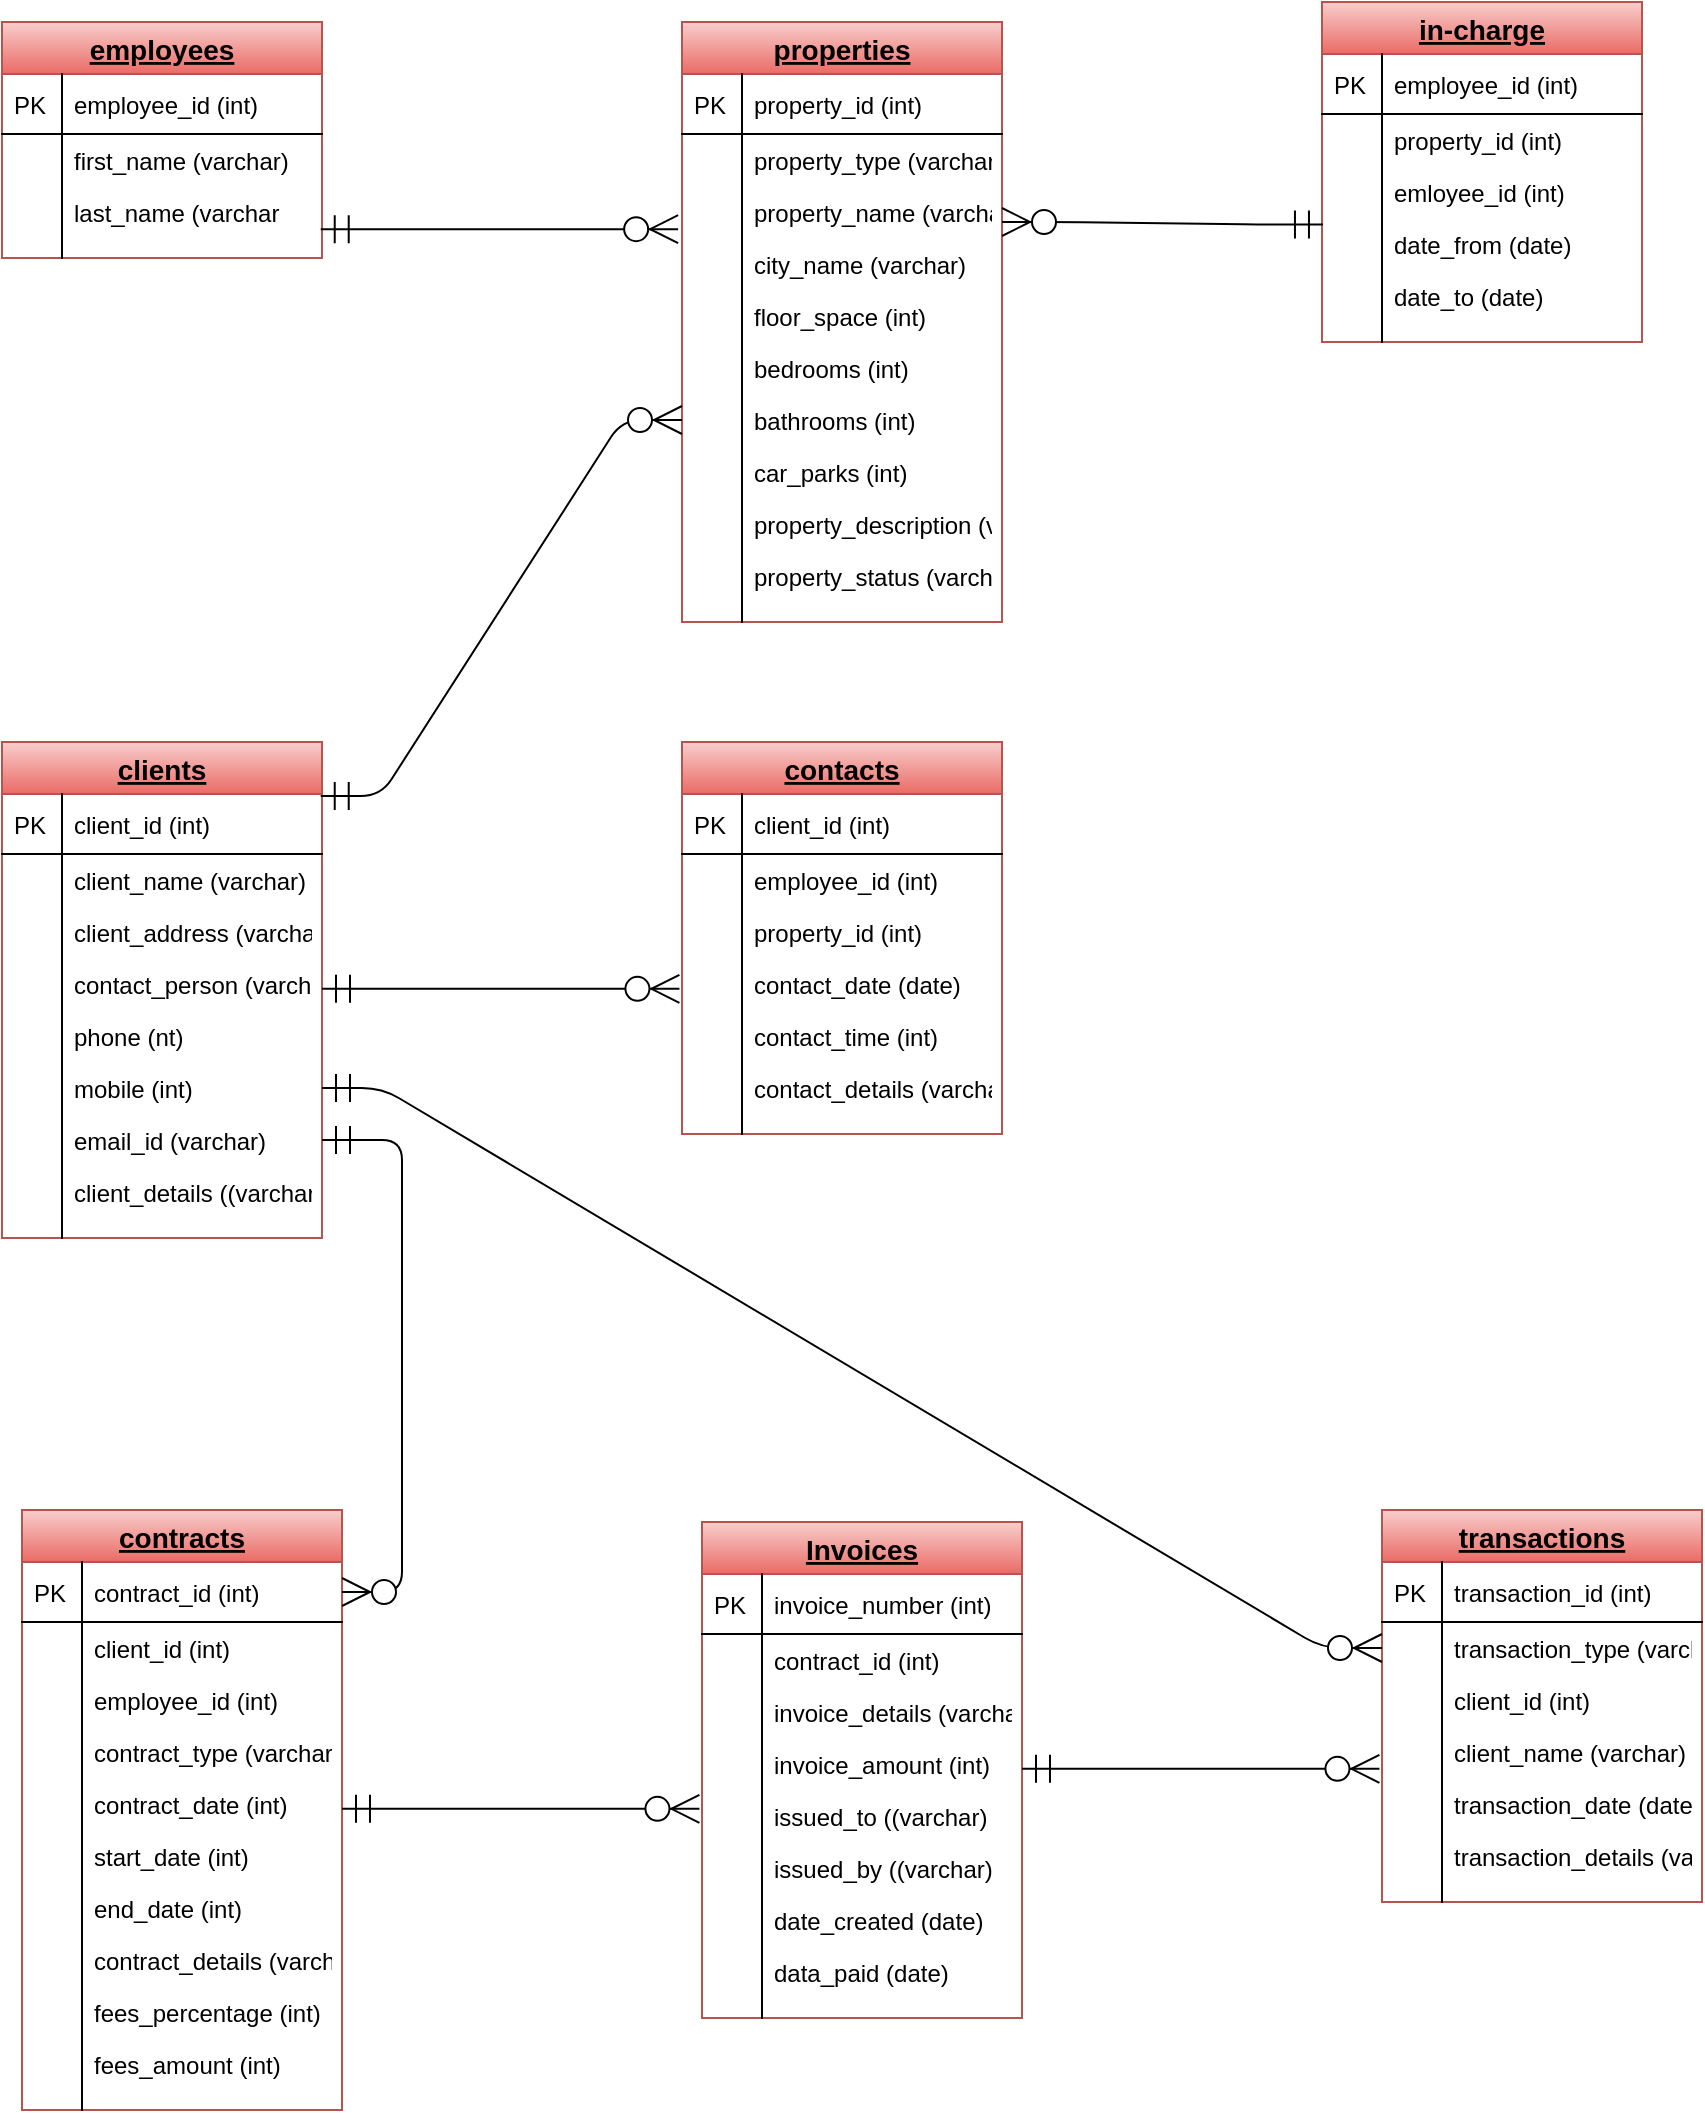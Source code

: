 <mxfile version="13.1.14" type="github"><diagram id="C5RBs43oDa-KdzZeNtuy" name="Page-1"><mxGraphModel dx="1232" dy="833" grid="1" gridSize="10" guides="1" tooltips="1" connect="1" arrows="1" fold="1" page="1" pageScale="1" pageWidth="827" pageHeight="1169" background="#FFFFFF" math="0" shadow="0"><root><mxCell id="WIyWlLk6GJQsqaUBKTNV-0"/><mxCell id="WIyWlLk6GJQsqaUBKTNV-1" parent="WIyWlLk6GJQsqaUBKTNV-0"/><mxCell id="I3xx3at6KxygViZvt0We-20" value="employees" style="swimlane;fontStyle=5;childLayout=stackLayout;horizontal=1;startSize=26;horizontalStack=0;resizeParent=1;resizeParentMax=0;resizeLast=0;collapsible=1;marginBottom=0;align=center;fontSize=14;gradientColor=#ea6b66;fillColor=#f8cecc;strokeColor=#b85450;" vertex="1" parent="WIyWlLk6GJQsqaUBKTNV-1"><mxGeometry x="40" y="40" width="160" height="118" as="geometry"><mxRectangle x="40" y="40" width="100" height="26" as="alternateBounds"/></mxGeometry></mxCell><mxCell id="I3xx3at6KxygViZvt0We-21" value="employee_id (int)" style="shape=partialRectangle;top=0;left=0;right=0;bottom=1;align=left;verticalAlign=middle;fillColor=none;spacingLeft=34;spacingRight=4;overflow=hidden;rotatable=0;points=[[0,0.5],[1,0.5]];portConstraint=eastwest;dropTarget=0;fontStyle=0;fontSize=12;" vertex="1" parent="I3xx3at6KxygViZvt0We-20"><mxGeometry y="26" width="160" height="30" as="geometry"/></mxCell><mxCell id="I3xx3at6KxygViZvt0We-22" value="PK" style="shape=partialRectangle;top=0;left=0;bottom=0;fillColor=none;align=left;verticalAlign=middle;spacingLeft=4;spacingRight=4;overflow=hidden;rotatable=0;points=[];portConstraint=eastwest;part=1;fontSize=12;" vertex="1" connectable="0" parent="I3xx3at6KxygViZvt0We-21"><mxGeometry width="30" height="30" as="geometry"/></mxCell><mxCell id="I3xx3at6KxygViZvt0We-23" value="first_name (varchar)" style="shape=partialRectangle;top=0;left=0;right=0;bottom=0;align=left;verticalAlign=top;fillColor=none;spacingLeft=34;spacingRight=4;overflow=hidden;rotatable=0;points=[[0,0.5],[1,0.5]];portConstraint=eastwest;dropTarget=0;fontSize=12;" vertex="1" parent="I3xx3at6KxygViZvt0We-20"><mxGeometry y="56" width="160" height="26" as="geometry"/></mxCell><mxCell id="I3xx3at6KxygViZvt0We-24" value="" style="shape=partialRectangle;top=0;left=0;bottom=0;fillColor=none;align=left;verticalAlign=top;spacingLeft=4;spacingRight=4;overflow=hidden;rotatable=0;points=[];portConstraint=eastwest;part=1;fontSize=12;" vertex="1" connectable="0" parent="I3xx3at6KxygViZvt0We-23"><mxGeometry width="30" height="26" as="geometry"/></mxCell><mxCell id="I3xx3at6KxygViZvt0We-25" value="last_name (varchar" style="shape=partialRectangle;top=0;left=0;right=0;bottom=0;align=left;verticalAlign=top;fillColor=none;spacingLeft=34;spacingRight=4;overflow=hidden;rotatable=0;points=[[0,0.5],[1,0.5]];portConstraint=eastwest;dropTarget=0;fontSize=12;" vertex="1" parent="I3xx3at6KxygViZvt0We-20"><mxGeometry y="82" width="160" height="26" as="geometry"/></mxCell><mxCell id="I3xx3at6KxygViZvt0We-26" value="" style="shape=partialRectangle;top=0;left=0;bottom=0;fillColor=none;align=left;verticalAlign=top;spacingLeft=4;spacingRight=4;overflow=hidden;rotatable=0;points=[];portConstraint=eastwest;part=1;fontSize=12;" vertex="1" connectable="0" parent="I3xx3at6KxygViZvt0We-25"><mxGeometry width="30" height="26" as="geometry"/></mxCell><mxCell id="I3xx3at6KxygViZvt0We-29" value="" style="shape=partialRectangle;top=0;left=0;right=0;bottom=0;align=left;verticalAlign=top;fillColor=none;spacingLeft=34;spacingRight=4;overflow=hidden;rotatable=0;points=[[0,0.5],[1,0.5]];portConstraint=eastwest;dropTarget=0;fontSize=12;" vertex="1" parent="I3xx3at6KxygViZvt0We-20"><mxGeometry y="108" width="160" height="10" as="geometry"/></mxCell><mxCell id="I3xx3at6KxygViZvt0We-30" value="" style="shape=partialRectangle;top=0;left=0;bottom=0;fillColor=none;align=left;verticalAlign=top;spacingLeft=4;spacingRight=4;overflow=hidden;rotatable=0;points=[];portConstraint=eastwest;part=1;fontSize=12;" vertex="1" connectable="0" parent="I3xx3at6KxygViZvt0We-29"><mxGeometry width="30" height="10" as="geometry"/></mxCell><mxCell id="I3xx3at6KxygViZvt0We-74" value="in-charge" style="swimlane;fontStyle=5;childLayout=stackLayout;horizontal=1;startSize=26;horizontalStack=0;resizeParent=1;resizeParentMax=0;resizeLast=0;collapsible=1;marginBottom=0;align=center;fontSize=14;gradientColor=#ea6b66;fillColor=#f8cecc;strokeColor=#b85450;" vertex="1" parent="WIyWlLk6GJQsqaUBKTNV-1"><mxGeometry x="700" y="30" width="160" height="170" as="geometry"/></mxCell><mxCell id="I3xx3at6KxygViZvt0We-75" value="employee_id (int)" style="shape=partialRectangle;top=0;left=0;right=0;bottom=1;align=left;verticalAlign=middle;fillColor=none;spacingLeft=34;spacingRight=4;overflow=hidden;rotatable=0;points=[[0,0.5],[1,0.5]];portConstraint=eastwest;dropTarget=0;fontStyle=0;fontSize=12;" vertex="1" parent="I3xx3at6KxygViZvt0We-74"><mxGeometry y="26" width="160" height="30" as="geometry"/></mxCell><mxCell id="I3xx3at6KxygViZvt0We-76" value="PK" style="shape=partialRectangle;top=0;left=0;bottom=0;fillColor=none;align=left;verticalAlign=middle;spacingLeft=4;spacingRight=4;overflow=hidden;rotatable=0;points=[];portConstraint=eastwest;part=1;fontSize=12;" vertex="1" connectable="0" parent="I3xx3at6KxygViZvt0We-75"><mxGeometry width="30" height="30" as="geometry"/></mxCell><mxCell id="I3xx3at6KxygViZvt0We-77" value="property_id (int)" style="shape=partialRectangle;top=0;left=0;right=0;bottom=0;align=left;verticalAlign=top;fillColor=none;spacingLeft=34;spacingRight=4;overflow=hidden;rotatable=0;points=[[0,0.5],[1,0.5]];portConstraint=eastwest;dropTarget=0;fontSize=12;" vertex="1" parent="I3xx3at6KxygViZvt0We-74"><mxGeometry y="56" width="160" height="26" as="geometry"/></mxCell><mxCell id="I3xx3at6KxygViZvt0We-78" value="" style="shape=partialRectangle;top=0;left=0;bottom=0;fillColor=none;align=left;verticalAlign=top;spacingLeft=4;spacingRight=4;overflow=hidden;rotatable=0;points=[];portConstraint=eastwest;part=1;fontSize=12;" vertex="1" connectable="0" parent="I3xx3at6KxygViZvt0We-77"><mxGeometry width="30" height="26" as="geometry"/></mxCell><mxCell id="I3xx3at6KxygViZvt0We-79" value="emloyee_id (int)" style="shape=partialRectangle;top=0;left=0;right=0;bottom=0;align=left;verticalAlign=top;fillColor=none;spacingLeft=34;spacingRight=4;overflow=hidden;rotatable=0;points=[[0,0.5],[1,0.5]];portConstraint=eastwest;dropTarget=0;fontSize=12;" vertex="1" parent="I3xx3at6KxygViZvt0We-74"><mxGeometry y="82" width="160" height="26" as="geometry"/></mxCell><mxCell id="I3xx3at6KxygViZvt0We-80" value="" style="shape=partialRectangle;top=0;left=0;bottom=0;fillColor=none;align=left;verticalAlign=top;spacingLeft=4;spacingRight=4;overflow=hidden;rotatable=0;points=[];portConstraint=eastwest;part=1;fontSize=12;" vertex="1" connectable="0" parent="I3xx3at6KxygViZvt0We-79"><mxGeometry width="30" height="26" as="geometry"/></mxCell><mxCell id="I3xx3at6KxygViZvt0We-81" value="date_from (date)" style="shape=partialRectangle;top=0;left=0;right=0;bottom=0;align=left;verticalAlign=top;fillColor=none;spacingLeft=34;spacingRight=4;overflow=hidden;rotatable=0;points=[[0,0.5],[1,0.5]];portConstraint=eastwest;dropTarget=0;fontSize=12;" vertex="1" parent="I3xx3at6KxygViZvt0We-74"><mxGeometry y="108" width="160" height="26" as="geometry"/></mxCell><mxCell id="I3xx3at6KxygViZvt0We-82" value="" style="shape=partialRectangle;top=0;left=0;bottom=0;fillColor=none;align=left;verticalAlign=top;spacingLeft=4;spacingRight=4;overflow=hidden;rotatable=0;points=[];portConstraint=eastwest;part=1;fontSize=12;" vertex="1" connectable="0" parent="I3xx3at6KxygViZvt0We-81"><mxGeometry width="30" height="26" as="geometry"/></mxCell><mxCell id="I3xx3at6KxygViZvt0We-85" value="date_to (date)" style="shape=partialRectangle;top=0;left=0;right=0;bottom=0;align=left;verticalAlign=top;fillColor=none;spacingLeft=34;spacingRight=4;overflow=hidden;rotatable=0;points=[[0,0.5],[1,0.5]];portConstraint=eastwest;dropTarget=0;fontSize=12;" vertex="1" parent="I3xx3at6KxygViZvt0We-74"><mxGeometry y="134" width="160" height="26" as="geometry"/></mxCell><mxCell id="I3xx3at6KxygViZvt0We-86" value="" style="shape=partialRectangle;top=0;left=0;bottom=0;fillColor=none;align=left;verticalAlign=top;spacingLeft=4;spacingRight=4;overflow=hidden;rotatable=0;points=[];portConstraint=eastwest;part=1;fontSize=12;" vertex="1" connectable="0" parent="I3xx3at6KxygViZvt0We-85"><mxGeometry width="30" height="26" as="geometry"/></mxCell><mxCell id="I3xx3at6KxygViZvt0We-83" value="" style="shape=partialRectangle;top=0;left=0;right=0;bottom=0;align=left;verticalAlign=top;fillColor=none;spacingLeft=34;spacingRight=4;overflow=hidden;rotatable=0;points=[[0,0.5],[1,0.5]];portConstraint=eastwest;dropTarget=0;fontSize=12;" vertex="1" parent="I3xx3at6KxygViZvt0We-74"><mxGeometry y="160" width="160" height="10" as="geometry"/></mxCell><mxCell id="I3xx3at6KxygViZvt0We-84" value="" style="shape=partialRectangle;top=0;left=0;bottom=0;fillColor=none;align=left;verticalAlign=top;spacingLeft=4;spacingRight=4;overflow=hidden;rotatable=0;points=[];portConstraint=eastwest;part=1;fontSize=12;" vertex="1" connectable="0" parent="I3xx3at6KxygViZvt0We-83"><mxGeometry width="30" height="10" as="geometry"/></mxCell><mxCell id="I3xx3at6KxygViZvt0We-36" value="properties" style="swimlane;fontStyle=5;childLayout=stackLayout;horizontal=1;startSize=26;horizontalStack=0;resizeParent=1;resizeParentMax=0;resizeLast=0;collapsible=1;marginBottom=0;align=center;fontSize=14;gradientColor=#ea6b66;fillColor=#f8cecc;strokeColor=#b85450;" vertex="1" parent="WIyWlLk6GJQsqaUBKTNV-1"><mxGeometry x="380" y="40" width="160" height="300" as="geometry"><mxRectangle x="240" y="40" width="100" height="26" as="alternateBounds"/></mxGeometry></mxCell><mxCell id="I3xx3at6KxygViZvt0We-37" value="property_id (int)" style="shape=partialRectangle;top=0;left=0;right=0;bottom=1;align=left;verticalAlign=middle;fillColor=none;spacingLeft=34;spacingRight=4;overflow=hidden;rotatable=0;points=[[0,0.5],[1,0.5]];portConstraint=eastwest;dropTarget=0;fontStyle=0;fontSize=12;" vertex="1" parent="I3xx3at6KxygViZvt0We-36"><mxGeometry y="26" width="160" height="30" as="geometry"/></mxCell><mxCell id="I3xx3at6KxygViZvt0We-38" value="PK" style="shape=partialRectangle;top=0;left=0;bottom=0;fillColor=none;align=left;verticalAlign=middle;spacingLeft=4;spacingRight=4;overflow=hidden;rotatable=0;points=[];portConstraint=eastwest;part=1;fontSize=12;" vertex="1" connectable="0" parent="I3xx3at6KxygViZvt0We-37"><mxGeometry width="30" height="30" as="geometry"/></mxCell><mxCell id="I3xx3at6KxygViZvt0We-39" value="property_type (varchar)&#10;" style="shape=partialRectangle;top=0;left=0;right=0;bottom=0;align=left;verticalAlign=top;fillColor=none;spacingLeft=34;spacingRight=4;overflow=hidden;rotatable=0;points=[[0,0.5],[1,0.5]];portConstraint=eastwest;dropTarget=0;fontSize=12;" vertex="1" parent="I3xx3at6KxygViZvt0We-36"><mxGeometry y="56" width="160" height="26" as="geometry"/></mxCell><mxCell id="I3xx3at6KxygViZvt0We-40" value="" style="shape=partialRectangle;top=0;left=0;bottom=0;fillColor=none;align=left;verticalAlign=top;spacingLeft=4;spacingRight=4;overflow=hidden;rotatable=0;points=[];portConstraint=eastwest;part=1;fontSize=12;" vertex="1" connectable="0" parent="I3xx3at6KxygViZvt0We-39"><mxGeometry width="30" height="26" as="geometry"/></mxCell><mxCell id="I3xx3at6KxygViZvt0We-41" value="property_name (varchar)" style="shape=partialRectangle;top=0;left=0;right=0;bottom=0;align=left;verticalAlign=top;fillColor=none;spacingLeft=34;spacingRight=4;overflow=hidden;rotatable=0;points=[[0,0.5],[1,0.5]];portConstraint=eastwest;dropTarget=0;fontSize=12;" vertex="1" parent="I3xx3at6KxygViZvt0We-36"><mxGeometry y="82" width="160" height="26" as="geometry"/></mxCell><mxCell id="I3xx3at6KxygViZvt0We-42" value="" style="shape=partialRectangle;top=0;left=0;bottom=0;fillColor=none;align=left;verticalAlign=top;spacingLeft=4;spacingRight=4;overflow=hidden;rotatable=0;points=[];portConstraint=eastwest;part=1;fontSize=12;" vertex="1" connectable="0" parent="I3xx3at6KxygViZvt0We-41"><mxGeometry width="30" height="26" as="geometry"/></mxCell><mxCell id="I3xx3at6KxygViZvt0We-43" value="city_name (varchar)" style="shape=partialRectangle;top=0;left=0;right=0;bottom=0;align=left;verticalAlign=top;fillColor=none;spacingLeft=34;spacingRight=4;overflow=hidden;rotatable=0;points=[[0,0.5],[1,0.5]];portConstraint=eastwest;dropTarget=0;fontSize=12;" vertex="1" parent="I3xx3at6KxygViZvt0We-36"><mxGeometry y="108" width="160" height="26" as="geometry"/></mxCell><mxCell id="I3xx3at6KxygViZvt0We-44" value="" style="shape=partialRectangle;top=0;left=0;bottom=0;fillColor=none;align=left;verticalAlign=top;spacingLeft=4;spacingRight=4;overflow=hidden;rotatable=0;points=[];portConstraint=eastwest;part=1;fontSize=12;" vertex="1" connectable="0" parent="I3xx3at6KxygViZvt0We-43"><mxGeometry width="30" height="26" as="geometry"/></mxCell><mxCell id="I3xx3at6KxygViZvt0We-47" value="floor_space (int)" style="shape=partialRectangle;top=0;left=0;right=0;bottom=0;align=left;verticalAlign=top;fillColor=none;spacingLeft=34;spacingRight=4;overflow=hidden;rotatable=0;points=[[0,0.5],[1,0.5]];portConstraint=eastwest;dropTarget=0;fontSize=12;" vertex="1" parent="I3xx3at6KxygViZvt0We-36"><mxGeometry y="134" width="160" height="26" as="geometry"/></mxCell><mxCell id="I3xx3at6KxygViZvt0We-48" value="" style="shape=partialRectangle;top=0;left=0;bottom=0;fillColor=none;align=left;verticalAlign=top;spacingLeft=4;spacingRight=4;overflow=hidden;rotatable=0;points=[];portConstraint=eastwest;part=1;fontSize=12;" vertex="1" connectable="0" parent="I3xx3at6KxygViZvt0We-47"><mxGeometry width="30" height="26" as="geometry"/></mxCell><mxCell id="I3xx3at6KxygViZvt0We-49" value="bedrooms (int)" style="shape=partialRectangle;top=0;left=0;right=0;bottom=0;align=left;verticalAlign=top;fillColor=none;spacingLeft=34;spacingRight=4;overflow=hidden;rotatable=0;points=[[0,0.5],[1,0.5]];portConstraint=eastwest;dropTarget=0;fontSize=12;" vertex="1" parent="I3xx3at6KxygViZvt0We-36"><mxGeometry y="160" width="160" height="26" as="geometry"/></mxCell><mxCell id="I3xx3at6KxygViZvt0We-50" value="" style="shape=partialRectangle;top=0;left=0;bottom=0;fillColor=none;align=left;verticalAlign=top;spacingLeft=4;spacingRight=4;overflow=hidden;rotatable=0;points=[];portConstraint=eastwest;part=1;fontSize=12;" vertex="1" connectable="0" parent="I3xx3at6KxygViZvt0We-49"><mxGeometry width="30" height="26" as="geometry"/></mxCell><mxCell id="I3xx3at6KxygViZvt0We-51" value="bathrooms (int)" style="shape=partialRectangle;top=0;left=0;right=0;bottom=0;align=left;verticalAlign=top;fillColor=none;spacingLeft=34;spacingRight=4;overflow=hidden;rotatable=0;points=[[0,0.5],[1,0.5]];portConstraint=eastwest;dropTarget=0;fontSize=12;" vertex="1" parent="I3xx3at6KxygViZvt0We-36"><mxGeometry y="186" width="160" height="26" as="geometry"/></mxCell><mxCell id="I3xx3at6KxygViZvt0We-52" value="" style="shape=partialRectangle;top=0;left=0;bottom=0;fillColor=none;align=left;verticalAlign=top;spacingLeft=4;spacingRight=4;overflow=hidden;rotatable=0;points=[];portConstraint=eastwest;part=1;fontSize=12;" vertex="1" connectable="0" parent="I3xx3at6KxygViZvt0We-51"><mxGeometry width="30" height="26" as="geometry"/></mxCell><mxCell id="I3xx3at6KxygViZvt0We-53" value="car_parks (int)" style="shape=partialRectangle;top=0;left=0;right=0;bottom=0;align=left;verticalAlign=top;fillColor=none;spacingLeft=34;spacingRight=4;overflow=hidden;rotatable=0;points=[[0,0.5],[1,0.5]];portConstraint=eastwest;dropTarget=0;fontSize=12;" vertex="1" parent="I3xx3at6KxygViZvt0We-36"><mxGeometry y="212" width="160" height="26" as="geometry"/></mxCell><mxCell id="I3xx3at6KxygViZvt0We-54" value="" style="shape=partialRectangle;top=0;left=0;bottom=0;fillColor=none;align=left;verticalAlign=top;spacingLeft=4;spacingRight=4;overflow=hidden;rotatable=0;points=[];portConstraint=eastwest;part=1;fontSize=12;" vertex="1" connectable="0" parent="I3xx3at6KxygViZvt0We-53"><mxGeometry width="30" height="26" as="geometry"/></mxCell><mxCell id="I3xx3at6KxygViZvt0We-55" value="property_description (varchar)" style="shape=partialRectangle;top=0;left=0;right=0;bottom=0;align=left;verticalAlign=top;fillColor=none;spacingLeft=34;spacingRight=4;overflow=hidden;rotatable=0;points=[[0,0.5],[1,0.5]];portConstraint=eastwest;dropTarget=0;fontSize=12;" vertex="1" parent="I3xx3at6KxygViZvt0We-36"><mxGeometry y="238" width="160" height="26" as="geometry"/></mxCell><mxCell id="I3xx3at6KxygViZvt0We-56" value="" style="shape=partialRectangle;top=0;left=0;bottom=0;fillColor=none;align=left;verticalAlign=top;spacingLeft=4;spacingRight=4;overflow=hidden;rotatable=0;points=[];portConstraint=eastwest;part=1;fontSize=12;" vertex="1" connectable="0" parent="I3xx3at6KxygViZvt0We-55"><mxGeometry width="30" height="26" as="geometry"/></mxCell><mxCell id="I3xx3at6KxygViZvt0We-57" value="property_status (varchar)" style="shape=partialRectangle;top=0;left=0;right=0;bottom=0;align=left;verticalAlign=top;fillColor=none;spacingLeft=34;spacingRight=4;overflow=hidden;rotatable=0;points=[[0,0.5],[1,0.5]];portConstraint=eastwest;dropTarget=0;fontSize=12;" vertex="1" parent="I3xx3at6KxygViZvt0We-36"><mxGeometry y="264" width="160" height="26" as="geometry"/></mxCell><mxCell id="I3xx3at6KxygViZvt0We-58" value="" style="shape=partialRectangle;top=0;left=0;bottom=0;fillColor=none;align=left;verticalAlign=top;spacingLeft=4;spacingRight=4;overflow=hidden;rotatable=0;points=[];portConstraint=eastwest;part=1;fontSize=12;" vertex="1" connectable="0" parent="I3xx3at6KxygViZvt0We-57"><mxGeometry width="30" height="26" as="geometry"/></mxCell><mxCell id="I3xx3at6KxygViZvt0We-45" value="" style="shape=partialRectangle;top=0;left=0;right=0;bottom=0;align=left;verticalAlign=top;fillColor=none;spacingLeft=34;spacingRight=4;overflow=hidden;rotatable=0;points=[[0,0.5],[1,0.5]];portConstraint=eastwest;dropTarget=0;fontSize=12;" vertex="1" parent="I3xx3at6KxygViZvt0We-36"><mxGeometry y="290" width="160" height="10" as="geometry"/></mxCell><mxCell id="I3xx3at6KxygViZvt0We-46" value="" style="shape=partialRectangle;top=0;left=0;bottom=0;fillColor=none;align=left;verticalAlign=top;spacingLeft=4;spacingRight=4;overflow=hidden;rotatable=0;points=[];portConstraint=eastwest;part=1;fontSize=12;" vertex="1" connectable="0" parent="I3xx3at6KxygViZvt0We-45"><mxGeometry width="30" height="10" as="geometry"/></mxCell><mxCell id="I3xx3at6KxygViZvt0We-87" value="clients" style="swimlane;fontStyle=5;childLayout=stackLayout;horizontal=1;startSize=26;horizontalStack=0;resizeParent=1;resizeParentMax=0;resizeLast=0;collapsible=1;marginBottom=0;align=center;fontSize=14;gradientColor=#ea6b66;fillColor=#f8cecc;strokeColor=#b85450;" vertex="1" parent="WIyWlLk6GJQsqaUBKTNV-1"><mxGeometry x="40" y="400" width="160" height="248" as="geometry"/></mxCell><mxCell id="I3xx3at6KxygViZvt0We-88" value="client_id (int)" style="shape=partialRectangle;top=0;left=0;right=0;bottom=1;align=left;verticalAlign=middle;fillColor=none;spacingLeft=34;spacingRight=4;overflow=hidden;rotatable=0;points=[[0,0.5],[1,0.5]];portConstraint=eastwest;dropTarget=0;fontStyle=0;fontSize=12;" vertex="1" parent="I3xx3at6KxygViZvt0We-87"><mxGeometry y="26" width="160" height="30" as="geometry"/></mxCell><mxCell id="I3xx3at6KxygViZvt0We-89" value="PK" style="shape=partialRectangle;top=0;left=0;bottom=0;fillColor=none;align=left;verticalAlign=middle;spacingLeft=4;spacingRight=4;overflow=hidden;rotatable=0;points=[];portConstraint=eastwest;part=1;fontSize=12;" vertex="1" connectable="0" parent="I3xx3at6KxygViZvt0We-88"><mxGeometry width="30" height="30" as="geometry"/></mxCell><mxCell id="I3xx3at6KxygViZvt0We-90" value="client_name (varchar)" style="shape=partialRectangle;top=0;left=0;right=0;bottom=0;align=left;verticalAlign=top;fillColor=none;spacingLeft=34;spacingRight=4;overflow=hidden;rotatable=0;points=[[0,0.5],[1,0.5]];portConstraint=eastwest;dropTarget=0;fontSize=12;" vertex="1" parent="I3xx3at6KxygViZvt0We-87"><mxGeometry y="56" width="160" height="26" as="geometry"/></mxCell><mxCell id="I3xx3at6KxygViZvt0We-91" value="" style="shape=partialRectangle;top=0;left=0;bottom=0;fillColor=none;align=left;verticalAlign=top;spacingLeft=4;spacingRight=4;overflow=hidden;rotatable=0;points=[];portConstraint=eastwest;part=1;fontSize=12;" vertex="1" connectable="0" parent="I3xx3at6KxygViZvt0We-90"><mxGeometry width="30" height="26" as="geometry"/></mxCell><mxCell id="I3xx3at6KxygViZvt0We-92" value="client_address (varchar)" style="shape=partialRectangle;top=0;left=0;right=0;bottom=0;align=left;verticalAlign=top;fillColor=none;spacingLeft=34;spacingRight=4;overflow=hidden;rotatable=0;points=[[0,0.5],[1,0.5]];portConstraint=eastwest;dropTarget=0;fontSize=12;" vertex="1" parent="I3xx3at6KxygViZvt0We-87"><mxGeometry y="82" width="160" height="26" as="geometry"/></mxCell><mxCell id="I3xx3at6KxygViZvt0We-93" value="" style="shape=partialRectangle;top=0;left=0;bottom=0;fillColor=none;align=left;verticalAlign=top;spacingLeft=4;spacingRight=4;overflow=hidden;rotatable=0;points=[];portConstraint=eastwest;part=1;fontSize=12;" vertex="1" connectable="0" parent="I3xx3at6KxygViZvt0We-92"><mxGeometry width="30" height="26" as="geometry"/></mxCell><mxCell id="I3xx3at6KxygViZvt0We-94" value="contact_person (varchar)" style="shape=partialRectangle;top=0;left=0;right=0;bottom=0;align=left;verticalAlign=top;fillColor=none;spacingLeft=34;spacingRight=4;overflow=hidden;rotatable=0;points=[[0,0.5],[1,0.5]];portConstraint=eastwest;dropTarget=0;fontSize=12;" vertex="1" parent="I3xx3at6KxygViZvt0We-87"><mxGeometry y="108" width="160" height="26" as="geometry"/></mxCell><mxCell id="I3xx3at6KxygViZvt0We-95" value="" style="shape=partialRectangle;top=0;left=0;bottom=0;fillColor=none;align=left;verticalAlign=top;spacingLeft=4;spacingRight=4;overflow=hidden;rotatable=0;points=[];portConstraint=eastwest;part=1;fontSize=12;" vertex="1" connectable="0" parent="I3xx3at6KxygViZvt0We-94"><mxGeometry width="30" height="26" as="geometry"/></mxCell><mxCell id="I3xx3at6KxygViZvt0We-98" value="phone (nt)" style="shape=partialRectangle;top=0;left=0;right=0;bottom=0;align=left;verticalAlign=top;fillColor=none;spacingLeft=34;spacingRight=4;overflow=hidden;rotatable=0;points=[[0,0.5],[1,0.5]];portConstraint=eastwest;dropTarget=0;fontSize=12;" vertex="1" parent="I3xx3at6KxygViZvt0We-87"><mxGeometry y="134" width="160" height="26" as="geometry"/></mxCell><mxCell id="I3xx3at6KxygViZvt0We-99" value="" style="shape=partialRectangle;top=0;left=0;bottom=0;fillColor=none;align=left;verticalAlign=top;spacingLeft=4;spacingRight=4;overflow=hidden;rotatable=0;points=[];portConstraint=eastwest;part=1;fontSize=12;" vertex="1" connectable="0" parent="I3xx3at6KxygViZvt0We-98"><mxGeometry width="30" height="26" as="geometry"/></mxCell><mxCell id="I3xx3at6KxygViZvt0We-100" value="mobile (int)" style="shape=partialRectangle;top=0;left=0;right=0;bottom=0;align=left;verticalAlign=top;fillColor=none;spacingLeft=34;spacingRight=4;overflow=hidden;rotatable=0;points=[[0,0.5],[1,0.5]];portConstraint=eastwest;dropTarget=0;fontSize=12;" vertex="1" parent="I3xx3at6KxygViZvt0We-87"><mxGeometry y="160" width="160" height="26" as="geometry"/></mxCell><mxCell id="I3xx3at6KxygViZvt0We-101" value="" style="shape=partialRectangle;top=0;left=0;bottom=0;fillColor=none;align=left;verticalAlign=top;spacingLeft=4;spacingRight=4;overflow=hidden;rotatable=0;points=[];portConstraint=eastwest;part=1;fontSize=12;" vertex="1" connectable="0" parent="I3xx3at6KxygViZvt0We-100"><mxGeometry width="30" height="26" as="geometry"/></mxCell><mxCell id="I3xx3at6KxygViZvt0We-102" value="email_id (varchar)" style="shape=partialRectangle;top=0;left=0;right=0;bottom=0;align=left;verticalAlign=top;fillColor=none;spacingLeft=34;spacingRight=4;overflow=hidden;rotatable=0;points=[[0,0.5],[1,0.5]];portConstraint=eastwest;dropTarget=0;fontSize=12;" vertex="1" parent="I3xx3at6KxygViZvt0We-87"><mxGeometry y="186" width="160" height="26" as="geometry"/></mxCell><mxCell id="I3xx3at6KxygViZvt0We-103" value="" style="shape=partialRectangle;top=0;left=0;bottom=0;fillColor=none;align=left;verticalAlign=top;spacingLeft=4;spacingRight=4;overflow=hidden;rotatable=0;points=[];portConstraint=eastwest;part=1;fontSize=12;" vertex="1" connectable="0" parent="I3xx3at6KxygViZvt0We-102"><mxGeometry width="30" height="26" as="geometry"/></mxCell><mxCell id="I3xx3at6KxygViZvt0We-104" value="client_details ((varchar)" style="shape=partialRectangle;top=0;left=0;right=0;bottom=0;align=left;verticalAlign=top;fillColor=none;spacingLeft=34;spacingRight=4;overflow=hidden;rotatable=0;points=[[0,0.5],[1,0.5]];portConstraint=eastwest;dropTarget=0;fontSize=12;" vertex="1" parent="I3xx3at6KxygViZvt0We-87"><mxGeometry y="212" width="160" height="26" as="geometry"/></mxCell><mxCell id="I3xx3at6KxygViZvt0We-105" value="" style="shape=partialRectangle;top=0;left=0;bottom=0;fillColor=none;align=left;verticalAlign=top;spacingLeft=4;spacingRight=4;overflow=hidden;rotatable=0;points=[];portConstraint=eastwest;part=1;fontSize=12;" vertex="1" connectable="0" parent="I3xx3at6KxygViZvt0We-104"><mxGeometry width="30" height="26" as="geometry"/></mxCell><mxCell id="I3xx3at6KxygViZvt0We-96" value="" style="shape=partialRectangle;top=0;left=0;right=0;bottom=0;align=left;verticalAlign=top;fillColor=none;spacingLeft=34;spacingRight=4;overflow=hidden;rotatable=0;points=[[0,0.5],[1,0.5]];portConstraint=eastwest;dropTarget=0;fontSize=12;" vertex="1" parent="I3xx3at6KxygViZvt0We-87"><mxGeometry y="238" width="160" height="10" as="geometry"/></mxCell><mxCell id="I3xx3at6KxygViZvt0We-97" value="" style="shape=partialRectangle;top=0;left=0;bottom=0;fillColor=none;align=left;verticalAlign=top;spacingLeft=4;spacingRight=4;overflow=hidden;rotatable=0;points=[];portConstraint=eastwest;part=1;fontSize=12;" vertex="1" connectable="0" parent="I3xx3at6KxygViZvt0We-96"><mxGeometry width="30" height="10" as="geometry"/></mxCell><mxCell id="I3xx3at6KxygViZvt0We-199" value="" style="edgeStyle=entityRelationEdgeStyle;fontSize=12;html=1;endArrow=ERzeroToMany;startArrow=ERmandOne;endSize=12;startSize=12;exitX=0.996;exitY=0.83;exitDx=0;exitDy=0;exitPerimeter=0;entryX=-0.012;entryY=-0.17;entryDx=0;entryDy=0;entryPerimeter=0;" edge="1" parent="WIyWlLk6GJQsqaUBKTNV-1" source="I3xx3at6KxygViZvt0We-25" target="I3xx3at6KxygViZvt0We-43"><mxGeometry width="100" height="100" relative="1" as="geometry"><mxPoint x="206" y="140" as="sourcePoint"/><mxPoint x="376" y="140" as="targetPoint"/></mxGeometry></mxCell><mxCell id="I3xx3at6KxygViZvt0We-201" value="" style="edgeStyle=entityRelationEdgeStyle;fontSize=12;html=1;endArrow=ERmandOne;startArrow=ERzeroToMany;endSize=12;startSize=12;startFill=1;endFill=0;entryX=0.003;entryY=0.124;entryDx=0;entryDy=0;entryPerimeter=0;" edge="1" parent="WIyWlLk6GJQsqaUBKTNV-1" target="I3xx3at6KxygViZvt0We-81"><mxGeometry width="100" height="100" relative="1" as="geometry"><mxPoint x="540" y="140" as="sourcePoint"/><mxPoint x="660" y="140" as="targetPoint"/></mxGeometry></mxCell><mxCell id="I3xx3at6KxygViZvt0We-106" value="contacts" style="swimlane;fontStyle=5;childLayout=stackLayout;horizontal=1;startSize=26;horizontalStack=0;resizeParent=1;resizeParentMax=0;resizeLast=0;collapsible=1;marginBottom=0;align=center;fontSize=14;gradientColor=#ea6b66;fillColor=#f8cecc;strokeColor=#b85450;" vertex="1" parent="WIyWlLk6GJQsqaUBKTNV-1"><mxGeometry x="380" y="400" width="160" height="196" as="geometry"/></mxCell><mxCell id="I3xx3at6KxygViZvt0We-107" value="client_id (int)" style="shape=partialRectangle;top=0;left=0;right=0;bottom=1;align=left;verticalAlign=middle;fillColor=none;spacingLeft=34;spacingRight=4;overflow=hidden;rotatable=0;points=[[0,0.5],[1,0.5]];portConstraint=eastwest;dropTarget=0;fontStyle=0;fontSize=12;" vertex="1" parent="I3xx3at6KxygViZvt0We-106"><mxGeometry y="26" width="160" height="30" as="geometry"/></mxCell><mxCell id="I3xx3at6KxygViZvt0We-108" value="PK" style="shape=partialRectangle;top=0;left=0;bottom=0;fillColor=none;align=left;verticalAlign=middle;spacingLeft=4;spacingRight=4;overflow=hidden;rotatable=0;points=[];portConstraint=eastwest;part=1;fontSize=12;" vertex="1" connectable="0" parent="I3xx3at6KxygViZvt0We-107"><mxGeometry width="30" height="30" as="geometry"/></mxCell><mxCell id="I3xx3at6KxygViZvt0We-109" value="employee_id (int)" style="shape=partialRectangle;top=0;left=0;right=0;bottom=0;align=left;verticalAlign=top;fillColor=none;spacingLeft=34;spacingRight=4;overflow=hidden;rotatable=0;points=[[0,0.5],[1,0.5]];portConstraint=eastwest;dropTarget=0;fontSize=12;" vertex="1" parent="I3xx3at6KxygViZvt0We-106"><mxGeometry y="56" width="160" height="26" as="geometry"/></mxCell><mxCell id="I3xx3at6KxygViZvt0We-110" value="" style="shape=partialRectangle;top=0;left=0;bottom=0;fillColor=none;align=left;verticalAlign=top;spacingLeft=4;spacingRight=4;overflow=hidden;rotatable=0;points=[];portConstraint=eastwest;part=1;fontSize=12;" vertex="1" connectable="0" parent="I3xx3at6KxygViZvt0We-109"><mxGeometry width="30" height="26" as="geometry"/></mxCell><mxCell id="I3xx3at6KxygViZvt0We-111" value="property_id (int)" style="shape=partialRectangle;top=0;left=0;right=0;bottom=0;align=left;verticalAlign=top;fillColor=none;spacingLeft=34;spacingRight=4;overflow=hidden;rotatable=0;points=[[0,0.5],[1,0.5]];portConstraint=eastwest;dropTarget=0;fontSize=12;" vertex="1" parent="I3xx3at6KxygViZvt0We-106"><mxGeometry y="82" width="160" height="26" as="geometry"/></mxCell><mxCell id="I3xx3at6KxygViZvt0We-112" value="" style="shape=partialRectangle;top=0;left=0;bottom=0;fillColor=none;align=left;verticalAlign=top;spacingLeft=4;spacingRight=4;overflow=hidden;rotatable=0;points=[];portConstraint=eastwest;part=1;fontSize=12;" vertex="1" connectable="0" parent="I3xx3at6KxygViZvt0We-111"><mxGeometry width="30" height="26" as="geometry"/></mxCell><mxCell id="I3xx3at6KxygViZvt0We-113" value="contact_date (date)" style="shape=partialRectangle;top=0;left=0;right=0;bottom=0;align=left;verticalAlign=top;fillColor=none;spacingLeft=34;spacingRight=4;overflow=hidden;rotatable=0;points=[[0,0.5],[1,0.5]];portConstraint=eastwest;dropTarget=0;fontSize=12;" vertex="1" parent="I3xx3at6KxygViZvt0We-106"><mxGeometry y="108" width="160" height="26" as="geometry"/></mxCell><mxCell id="I3xx3at6KxygViZvt0We-114" value="" style="shape=partialRectangle;top=0;left=0;bottom=0;fillColor=none;align=left;verticalAlign=top;spacingLeft=4;spacingRight=4;overflow=hidden;rotatable=0;points=[];portConstraint=eastwest;part=1;fontSize=12;" vertex="1" connectable="0" parent="I3xx3at6KxygViZvt0We-113"><mxGeometry width="30" height="26" as="geometry"/></mxCell><mxCell id="I3xx3at6KxygViZvt0We-117" value="contact_time (int)" style="shape=partialRectangle;top=0;left=0;right=0;bottom=0;align=left;verticalAlign=top;fillColor=none;spacingLeft=34;spacingRight=4;overflow=hidden;rotatable=0;points=[[0,0.5],[1,0.5]];portConstraint=eastwest;dropTarget=0;fontSize=12;" vertex="1" parent="I3xx3at6KxygViZvt0We-106"><mxGeometry y="134" width="160" height="26" as="geometry"/></mxCell><mxCell id="I3xx3at6KxygViZvt0We-118" value="" style="shape=partialRectangle;top=0;left=0;bottom=0;fillColor=none;align=left;verticalAlign=top;spacingLeft=4;spacingRight=4;overflow=hidden;rotatable=0;points=[];portConstraint=eastwest;part=1;fontSize=12;" vertex="1" connectable="0" parent="I3xx3at6KxygViZvt0We-117"><mxGeometry width="30" height="26" as="geometry"/></mxCell><mxCell id="I3xx3at6KxygViZvt0We-119" value="contact_details (varchar)" style="shape=partialRectangle;top=0;left=0;right=0;bottom=0;align=left;verticalAlign=top;fillColor=none;spacingLeft=34;spacingRight=4;overflow=hidden;rotatable=0;points=[[0,0.5],[1,0.5]];portConstraint=eastwest;dropTarget=0;fontSize=12;" vertex="1" parent="I3xx3at6KxygViZvt0We-106"><mxGeometry y="160" width="160" height="26" as="geometry"/></mxCell><mxCell id="I3xx3at6KxygViZvt0We-120" value="" style="shape=partialRectangle;top=0;left=0;bottom=0;fillColor=none;align=left;verticalAlign=top;spacingLeft=4;spacingRight=4;overflow=hidden;rotatable=0;points=[];portConstraint=eastwest;part=1;fontSize=12;" vertex="1" connectable="0" parent="I3xx3at6KxygViZvt0We-119"><mxGeometry width="30" height="26" as="geometry"/></mxCell><mxCell id="I3xx3at6KxygViZvt0We-115" value="" style="shape=partialRectangle;top=0;left=0;right=0;bottom=0;align=left;verticalAlign=top;fillColor=none;spacingLeft=34;spacingRight=4;overflow=hidden;rotatable=0;points=[[0,0.5],[1,0.5]];portConstraint=eastwest;dropTarget=0;fontSize=12;" vertex="1" parent="I3xx3at6KxygViZvt0We-106"><mxGeometry y="186" width="160" height="10" as="geometry"/></mxCell><mxCell id="I3xx3at6KxygViZvt0We-116" value="" style="shape=partialRectangle;top=0;left=0;bottom=0;fillColor=none;align=left;verticalAlign=top;spacingLeft=4;spacingRight=4;overflow=hidden;rotatable=0;points=[];portConstraint=eastwest;part=1;fontSize=12;" vertex="1" connectable="0" parent="I3xx3at6KxygViZvt0We-115"><mxGeometry width="30" height="10" as="geometry"/></mxCell><mxCell id="I3xx3at6KxygViZvt0We-121" value="contracts" style="swimlane;fontStyle=5;childLayout=stackLayout;horizontal=1;startSize=26;horizontalStack=0;resizeParent=1;resizeParentMax=0;resizeLast=0;collapsible=1;marginBottom=0;align=center;fontSize=14;gradientColor=#ea6b66;fillColor=#f8cecc;strokeColor=#b85450;" vertex="1" parent="WIyWlLk6GJQsqaUBKTNV-1"><mxGeometry x="50" y="784" width="160" height="300" as="geometry"/></mxCell><mxCell id="I3xx3at6KxygViZvt0We-122" value="contract_id (int)" style="shape=partialRectangle;top=0;left=0;right=0;bottom=1;align=left;verticalAlign=middle;fillColor=none;spacingLeft=34;spacingRight=4;overflow=hidden;rotatable=0;points=[[0,0.5],[1,0.5]];portConstraint=eastwest;dropTarget=0;fontStyle=0;fontSize=12;" vertex="1" parent="I3xx3at6KxygViZvt0We-121"><mxGeometry y="26" width="160" height="30" as="geometry"/></mxCell><mxCell id="I3xx3at6KxygViZvt0We-123" value="PK" style="shape=partialRectangle;top=0;left=0;bottom=0;fillColor=none;align=left;verticalAlign=middle;spacingLeft=4;spacingRight=4;overflow=hidden;rotatable=0;points=[];portConstraint=eastwest;part=1;fontSize=12;" vertex="1" connectable="0" parent="I3xx3at6KxygViZvt0We-122"><mxGeometry width="30" height="30" as="geometry"/></mxCell><mxCell id="I3xx3at6KxygViZvt0We-124" value="client_id (int)" style="shape=partialRectangle;top=0;left=0;right=0;bottom=0;align=left;verticalAlign=top;fillColor=none;spacingLeft=34;spacingRight=4;overflow=hidden;rotatable=0;points=[[0,0.5],[1,0.5]];portConstraint=eastwest;dropTarget=0;fontSize=12;" vertex="1" parent="I3xx3at6KxygViZvt0We-121"><mxGeometry y="56" width="160" height="26" as="geometry"/></mxCell><mxCell id="I3xx3at6KxygViZvt0We-125" value="" style="shape=partialRectangle;top=0;left=0;bottom=0;fillColor=none;align=left;verticalAlign=top;spacingLeft=4;spacingRight=4;overflow=hidden;rotatable=0;points=[];portConstraint=eastwest;part=1;fontSize=12;" vertex="1" connectable="0" parent="I3xx3at6KxygViZvt0We-124"><mxGeometry width="30" height="26" as="geometry"/></mxCell><mxCell id="I3xx3at6KxygViZvt0We-132" value="employee_id (int)" style="shape=partialRectangle;top=0;left=0;right=0;bottom=0;align=left;verticalAlign=top;fillColor=none;spacingLeft=34;spacingRight=4;overflow=hidden;rotatable=0;points=[[0,0.5],[1,0.5]];portConstraint=eastwest;dropTarget=0;fontSize=12;" vertex="1" parent="I3xx3at6KxygViZvt0We-121"><mxGeometry y="82" width="160" height="26" as="geometry"/></mxCell><mxCell id="I3xx3at6KxygViZvt0We-133" value="" style="shape=partialRectangle;top=0;left=0;bottom=0;fillColor=none;align=left;verticalAlign=top;spacingLeft=4;spacingRight=4;overflow=hidden;rotatable=0;points=[];portConstraint=eastwest;part=1;fontSize=12;" vertex="1" connectable="0" parent="I3xx3at6KxygViZvt0We-132"><mxGeometry width="30" height="26" as="geometry"/></mxCell><mxCell id="I3xx3at6KxygViZvt0We-134" value="contract_type (varchar)" style="shape=partialRectangle;top=0;left=0;right=0;bottom=0;align=left;verticalAlign=top;fillColor=none;spacingLeft=34;spacingRight=4;overflow=hidden;rotatable=0;points=[[0,0.5],[1,0.5]];portConstraint=eastwest;dropTarget=0;fontSize=12;" vertex="1" parent="I3xx3at6KxygViZvt0We-121"><mxGeometry y="108" width="160" height="26" as="geometry"/></mxCell><mxCell id="I3xx3at6KxygViZvt0We-135" value="" style="shape=partialRectangle;top=0;left=0;bottom=0;fillColor=none;align=left;verticalAlign=top;spacingLeft=4;spacingRight=4;overflow=hidden;rotatable=0;points=[];portConstraint=eastwest;part=1;fontSize=12;" vertex="1" connectable="0" parent="I3xx3at6KxygViZvt0We-134"><mxGeometry width="30" height="26" as="geometry"/></mxCell><mxCell id="I3xx3at6KxygViZvt0We-136" value="contract_date (int)" style="shape=partialRectangle;top=0;left=0;right=0;bottom=0;align=left;verticalAlign=top;fillColor=none;spacingLeft=34;spacingRight=4;overflow=hidden;rotatable=0;points=[[0,0.5],[1,0.5]];portConstraint=eastwest;dropTarget=0;fontSize=12;" vertex="1" parent="I3xx3at6KxygViZvt0We-121"><mxGeometry y="134" width="160" height="26" as="geometry"/></mxCell><mxCell id="I3xx3at6KxygViZvt0We-137" value="" style="shape=partialRectangle;top=0;left=0;bottom=0;fillColor=none;align=left;verticalAlign=top;spacingLeft=4;spacingRight=4;overflow=hidden;rotatable=0;points=[];portConstraint=eastwest;part=1;fontSize=12;" vertex="1" connectable="0" parent="I3xx3at6KxygViZvt0We-136"><mxGeometry width="30" height="26" as="geometry"/></mxCell><mxCell id="I3xx3at6KxygViZvt0We-138" value="start_date (int)" style="shape=partialRectangle;top=0;left=0;right=0;bottom=0;align=left;verticalAlign=top;fillColor=none;spacingLeft=34;spacingRight=4;overflow=hidden;rotatable=0;points=[[0,0.5],[1,0.5]];portConstraint=eastwest;dropTarget=0;fontSize=12;" vertex="1" parent="I3xx3at6KxygViZvt0We-121"><mxGeometry y="160" width="160" height="26" as="geometry"/></mxCell><mxCell id="I3xx3at6KxygViZvt0We-139" value="" style="shape=partialRectangle;top=0;left=0;bottom=0;fillColor=none;align=left;verticalAlign=top;spacingLeft=4;spacingRight=4;overflow=hidden;rotatable=0;points=[];portConstraint=eastwest;part=1;fontSize=12;" vertex="1" connectable="0" parent="I3xx3at6KxygViZvt0We-138"><mxGeometry width="30" height="26" as="geometry"/></mxCell><mxCell id="I3xx3at6KxygViZvt0We-140" value="end_date (int)" style="shape=partialRectangle;top=0;left=0;right=0;bottom=0;align=left;verticalAlign=top;fillColor=none;spacingLeft=34;spacingRight=4;overflow=hidden;rotatable=0;points=[[0,0.5],[1,0.5]];portConstraint=eastwest;dropTarget=0;fontSize=12;" vertex="1" parent="I3xx3at6KxygViZvt0We-121"><mxGeometry y="186" width="160" height="26" as="geometry"/></mxCell><mxCell id="I3xx3at6KxygViZvt0We-141" value="" style="shape=partialRectangle;top=0;left=0;bottom=0;fillColor=none;align=left;verticalAlign=top;spacingLeft=4;spacingRight=4;overflow=hidden;rotatable=0;points=[];portConstraint=eastwest;part=1;fontSize=12;" vertex="1" connectable="0" parent="I3xx3at6KxygViZvt0We-140"><mxGeometry width="30" height="26" as="geometry"/></mxCell><mxCell id="I3xx3at6KxygViZvt0We-126" value="contract_details (varchar)" style="shape=partialRectangle;top=0;left=0;right=0;bottom=0;align=left;verticalAlign=top;fillColor=none;spacingLeft=34;spacingRight=4;overflow=hidden;rotatable=0;points=[[0,0.5],[1,0.5]];portConstraint=eastwest;dropTarget=0;fontSize=12;" vertex="1" parent="I3xx3at6KxygViZvt0We-121"><mxGeometry y="212" width="160" height="26" as="geometry"/></mxCell><mxCell id="I3xx3at6KxygViZvt0We-127" value="" style="shape=partialRectangle;top=0;left=0;bottom=0;fillColor=none;align=left;verticalAlign=top;spacingLeft=4;spacingRight=4;overflow=hidden;rotatable=0;points=[];portConstraint=eastwest;part=1;fontSize=12;" vertex="1" connectable="0" parent="I3xx3at6KxygViZvt0We-126"><mxGeometry width="30" height="26" as="geometry"/></mxCell><mxCell id="I3xx3at6KxygViZvt0We-128" value="fees_percentage (int)" style="shape=partialRectangle;top=0;left=0;right=0;bottom=0;align=left;verticalAlign=top;fillColor=none;spacingLeft=34;spacingRight=4;overflow=hidden;rotatable=0;points=[[0,0.5],[1,0.5]];portConstraint=eastwest;dropTarget=0;fontSize=12;" vertex="1" parent="I3xx3at6KxygViZvt0We-121"><mxGeometry y="238" width="160" height="26" as="geometry"/></mxCell><mxCell id="I3xx3at6KxygViZvt0We-129" value="" style="shape=partialRectangle;top=0;left=0;bottom=0;fillColor=none;align=left;verticalAlign=top;spacingLeft=4;spacingRight=4;overflow=hidden;rotatable=0;points=[];portConstraint=eastwest;part=1;fontSize=12;" vertex="1" connectable="0" parent="I3xx3at6KxygViZvt0We-128"><mxGeometry width="30" height="26" as="geometry"/></mxCell><mxCell id="I3xx3at6KxygViZvt0We-142" value="fees_amount (int)" style="shape=partialRectangle;top=0;left=0;right=0;bottom=0;align=left;verticalAlign=top;fillColor=none;spacingLeft=34;spacingRight=4;overflow=hidden;rotatable=0;points=[[0,0.5],[1,0.5]];portConstraint=eastwest;dropTarget=0;fontSize=12;" vertex="1" parent="I3xx3at6KxygViZvt0We-121"><mxGeometry y="264" width="160" height="26" as="geometry"/></mxCell><mxCell id="I3xx3at6KxygViZvt0We-143" value="" style="shape=partialRectangle;top=0;left=0;bottom=0;fillColor=none;align=left;verticalAlign=top;spacingLeft=4;spacingRight=4;overflow=hidden;rotatable=0;points=[];portConstraint=eastwest;part=1;fontSize=12;" vertex="1" connectable="0" parent="I3xx3at6KxygViZvt0We-142"><mxGeometry width="30" height="26" as="geometry"/></mxCell><mxCell id="I3xx3at6KxygViZvt0We-130" value="" style="shape=partialRectangle;top=0;left=0;right=0;bottom=0;align=left;verticalAlign=top;fillColor=none;spacingLeft=34;spacingRight=4;overflow=hidden;rotatable=0;points=[[0,0.5],[1,0.5]];portConstraint=eastwest;dropTarget=0;fontSize=12;" vertex="1" parent="I3xx3at6KxygViZvt0We-121"><mxGeometry y="290" width="160" height="10" as="geometry"/></mxCell><mxCell id="I3xx3at6KxygViZvt0We-131" value="" style="shape=partialRectangle;top=0;left=0;bottom=0;fillColor=none;align=left;verticalAlign=top;spacingLeft=4;spacingRight=4;overflow=hidden;rotatable=0;points=[];portConstraint=eastwest;part=1;fontSize=12;" vertex="1" connectable="0" parent="I3xx3at6KxygViZvt0We-130"><mxGeometry width="30" height="10" as="geometry"/></mxCell><mxCell id="I3xx3at6KxygViZvt0We-202" value="" style="edgeStyle=entityRelationEdgeStyle;fontSize=12;html=1;endArrow=ERzeroToMany;startArrow=ERmandOne;endSize=12;startSize=12;exitX=0.996;exitY=0.83;exitDx=0;exitDy=0;exitPerimeter=0;entryX=-0.012;entryY=-0.17;entryDx=0;entryDy=0;entryPerimeter=0;" edge="1" parent="WIyWlLk6GJQsqaUBKTNV-1"><mxGeometry width="100" height="100" relative="1" as="geometry"><mxPoint x="200.0" y="523.41" as="sourcePoint"/><mxPoint x="378.72" y="523.41" as="targetPoint"/></mxGeometry></mxCell><mxCell id="I3xx3at6KxygViZvt0We-203" value="" style="edgeStyle=entityRelationEdgeStyle;fontSize=12;html=1;endArrow=ERzeroToMany;startArrow=ERmandOne;endSize=12;startSize=12;exitX=0.996;exitY=0.83;exitDx=0;exitDy=0;exitPerimeter=0;entryX=-0.012;entryY=-0.17;entryDx=0;entryDy=0;entryPerimeter=0;" edge="1" parent="WIyWlLk6GJQsqaUBKTNV-1"><mxGeometry width="100" height="100" relative="1" as="geometry"><mxPoint x="210" y="933.41" as="sourcePoint"/><mxPoint x="388.72" y="933.41" as="targetPoint"/></mxGeometry></mxCell><mxCell id="I3xx3at6KxygViZvt0We-146" value="Invoices" style="swimlane;fontStyle=5;childLayout=stackLayout;horizontal=1;startSize=26;horizontalStack=0;resizeParent=1;resizeParentMax=0;resizeLast=0;collapsible=1;marginBottom=0;align=center;fontSize=14;gradientColor=#ea6b66;fillColor=#f8cecc;strokeColor=#b85450;" vertex="1" parent="WIyWlLk6GJQsqaUBKTNV-1"><mxGeometry x="390" y="790" width="160" height="248" as="geometry"/></mxCell><mxCell id="I3xx3at6KxygViZvt0We-147" value="invoice_number (int)" style="shape=partialRectangle;top=0;left=0;right=0;bottom=1;align=left;verticalAlign=middle;fillColor=none;spacingLeft=34;spacingRight=4;overflow=hidden;rotatable=0;points=[[0,0.5],[1,0.5]];portConstraint=eastwest;dropTarget=0;fontStyle=0;fontSize=12;" vertex="1" parent="I3xx3at6KxygViZvt0We-146"><mxGeometry y="26" width="160" height="30" as="geometry"/></mxCell><mxCell id="I3xx3at6KxygViZvt0We-148" value="PK" style="shape=partialRectangle;top=0;left=0;bottom=0;fillColor=none;align=left;verticalAlign=middle;spacingLeft=4;spacingRight=4;overflow=hidden;rotatable=0;points=[];portConstraint=eastwest;part=1;fontSize=12;" vertex="1" connectable="0" parent="I3xx3at6KxygViZvt0We-147"><mxGeometry width="30" height="30" as="geometry"/></mxCell><mxCell id="I3xx3at6KxygViZvt0We-149" value="contract_id (int)" style="shape=partialRectangle;top=0;left=0;right=0;bottom=0;align=left;verticalAlign=top;fillColor=none;spacingLeft=34;spacingRight=4;overflow=hidden;rotatable=0;points=[[0,0.5],[1,0.5]];portConstraint=eastwest;dropTarget=0;fontSize=12;" vertex="1" parent="I3xx3at6KxygViZvt0We-146"><mxGeometry y="56" width="160" height="26" as="geometry"/></mxCell><mxCell id="I3xx3at6KxygViZvt0We-150" value="" style="shape=partialRectangle;top=0;left=0;bottom=0;fillColor=none;align=left;verticalAlign=top;spacingLeft=4;spacingRight=4;overflow=hidden;rotatable=0;points=[];portConstraint=eastwest;part=1;fontSize=12;" vertex="1" connectable="0" parent="I3xx3at6KxygViZvt0We-149"><mxGeometry width="30" height="26" as="geometry"/></mxCell><mxCell id="I3xx3at6KxygViZvt0We-153" value="invoice_details (varchar)" style="shape=partialRectangle;top=0;left=0;right=0;bottom=0;align=left;verticalAlign=top;fillColor=none;spacingLeft=34;spacingRight=4;overflow=hidden;rotatable=0;points=[[0,0.5],[1,0.5]];portConstraint=eastwest;dropTarget=0;fontSize=12;" vertex="1" parent="I3xx3at6KxygViZvt0We-146"><mxGeometry y="82" width="160" height="26" as="geometry"/></mxCell><mxCell id="I3xx3at6KxygViZvt0We-154" value="" style="shape=partialRectangle;top=0;left=0;bottom=0;fillColor=none;align=left;verticalAlign=top;spacingLeft=4;spacingRight=4;overflow=hidden;rotatable=0;points=[];portConstraint=eastwest;part=1;fontSize=12;" vertex="1" connectable="0" parent="I3xx3at6KxygViZvt0We-153"><mxGeometry width="30" height="26" as="geometry"/></mxCell><mxCell id="I3xx3at6KxygViZvt0We-157" value="invoice_amount (int)" style="shape=partialRectangle;top=0;left=0;right=0;bottom=0;align=left;verticalAlign=top;fillColor=none;spacingLeft=34;spacingRight=4;overflow=hidden;rotatable=0;points=[[0,0.5],[1,0.5]];portConstraint=eastwest;dropTarget=0;fontSize=12;" vertex="1" parent="I3xx3at6KxygViZvt0We-146"><mxGeometry y="108" width="160" height="26" as="geometry"/></mxCell><mxCell id="I3xx3at6KxygViZvt0We-158" value="" style="shape=partialRectangle;top=0;left=0;bottom=0;fillColor=none;align=left;verticalAlign=top;spacingLeft=4;spacingRight=4;overflow=hidden;rotatable=0;points=[];portConstraint=eastwest;part=1;fontSize=12;" vertex="1" connectable="0" parent="I3xx3at6KxygViZvt0We-157"><mxGeometry width="30" height="26" as="geometry"/></mxCell><mxCell id="I3xx3at6KxygViZvt0We-167" value="issued_to ((varchar)" style="shape=partialRectangle;top=0;left=0;right=0;bottom=0;align=left;verticalAlign=top;fillColor=none;spacingLeft=34;spacingRight=4;overflow=hidden;rotatable=0;points=[[0,0.5],[1,0.5]];portConstraint=eastwest;dropTarget=0;fontSize=12;" vertex="1" parent="I3xx3at6KxygViZvt0We-146"><mxGeometry y="134" width="160" height="26" as="geometry"/></mxCell><mxCell id="I3xx3at6KxygViZvt0We-168" value="" style="shape=partialRectangle;top=0;left=0;bottom=0;fillColor=none;align=left;verticalAlign=top;spacingLeft=4;spacingRight=4;overflow=hidden;rotatable=0;points=[];portConstraint=eastwest;part=1;fontSize=12;" vertex="1" connectable="0" parent="I3xx3at6KxygViZvt0We-167"><mxGeometry width="30" height="26" as="geometry"/></mxCell><mxCell id="I3xx3at6KxygViZvt0We-159" value="issued_by ((varchar)" style="shape=partialRectangle;top=0;left=0;right=0;bottom=0;align=left;verticalAlign=top;fillColor=none;spacingLeft=34;spacingRight=4;overflow=hidden;rotatable=0;points=[[0,0.5],[1,0.5]];portConstraint=eastwest;dropTarget=0;fontSize=12;" vertex="1" parent="I3xx3at6KxygViZvt0We-146"><mxGeometry y="160" width="160" height="26" as="geometry"/></mxCell><mxCell id="I3xx3at6KxygViZvt0We-160" value="" style="shape=partialRectangle;top=0;left=0;bottom=0;fillColor=none;align=left;verticalAlign=top;spacingLeft=4;spacingRight=4;overflow=hidden;rotatable=0;points=[];portConstraint=eastwest;part=1;fontSize=12;" vertex="1" connectable="0" parent="I3xx3at6KxygViZvt0We-159"><mxGeometry width="30" height="26" as="geometry"/></mxCell><mxCell id="I3xx3at6KxygViZvt0We-161" value="date_created (date)" style="shape=partialRectangle;top=0;left=0;right=0;bottom=0;align=left;verticalAlign=top;fillColor=none;spacingLeft=34;spacingRight=4;overflow=hidden;rotatable=0;points=[[0,0.5],[1,0.5]];portConstraint=eastwest;dropTarget=0;fontSize=12;" vertex="1" parent="I3xx3at6KxygViZvt0We-146"><mxGeometry y="186" width="160" height="26" as="geometry"/></mxCell><mxCell id="I3xx3at6KxygViZvt0We-162" value="" style="shape=partialRectangle;top=0;left=0;bottom=0;fillColor=none;align=left;verticalAlign=top;spacingLeft=4;spacingRight=4;overflow=hidden;rotatable=0;points=[];portConstraint=eastwest;part=1;fontSize=12;" vertex="1" connectable="0" parent="I3xx3at6KxygViZvt0We-161"><mxGeometry width="30" height="26" as="geometry"/></mxCell><mxCell id="I3xx3at6KxygViZvt0We-165" value="data_paid (date)" style="shape=partialRectangle;top=0;left=0;right=0;bottom=0;align=left;verticalAlign=top;fillColor=none;spacingLeft=34;spacingRight=4;overflow=hidden;rotatable=0;points=[[0,0.5],[1,0.5]];portConstraint=eastwest;dropTarget=0;fontSize=12;" vertex="1" parent="I3xx3at6KxygViZvt0We-146"><mxGeometry y="212" width="160" height="26" as="geometry"/></mxCell><mxCell id="I3xx3at6KxygViZvt0We-166" value="" style="shape=partialRectangle;top=0;left=0;bottom=0;fillColor=none;align=left;verticalAlign=top;spacingLeft=4;spacingRight=4;overflow=hidden;rotatable=0;points=[];portConstraint=eastwest;part=1;fontSize=12;" vertex="1" connectable="0" parent="I3xx3at6KxygViZvt0We-165"><mxGeometry width="30" height="26" as="geometry"/></mxCell><mxCell id="I3xx3at6KxygViZvt0We-155" value="" style="shape=partialRectangle;top=0;left=0;right=0;bottom=0;align=left;verticalAlign=top;fillColor=none;spacingLeft=34;spacingRight=4;overflow=hidden;rotatable=0;points=[[0,0.5],[1,0.5]];portConstraint=eastwest;dropTarget=0;fontSize=12;" vertex="1" parent="I3xx3at6KxygViZvt0We-146"><mxGeometry y="238" width="160" height="10" as="geometry"/></mxCell><mxCell id="I3xx3at6KxygViZvt0We-156" value="" style="shape=partialRectangle;top=0;left=0;bottom=0;fillColor=none;align=left;verticalAlign=top;spacingLeft=4;spacingRight=4;overflow=hidden;rotatable=0;points=[];portConstraint=eastwest;part=1;fontSize=12;" vertex="1" connectable="0" parent="I3xx3at6KxygViZvt0We-155"><mxGeometry width="30" height="10" as="geometry"/></mxCell><mxCell id="I3xx3at6KxygViZvt0We-204" value="" style="edgeStyle=entityRelationEdgeStyle;fontSize=12;html=1;endArrow=ERzeroToMany;startArrow=ERmandOne;endSize=12;startSize=12;exitX=0.996;exitY=0.83;exitDx=0;exitDy=0;exitPerimeter=0;entryX=-0.012;entryY=-0.17;entryDx=0;entryDy=0;entryPerimeter=0;" edge="1" parent="WIyWlLk6GJQsqaUBKTNV-1"><mxGeometry width="100" height="100" relative="1" as="geometry"><mxPoint x="550" y="913.41" as="sourcePoint"/><mxPoint x="728.72" y="913.41" as="targetPoint"/></mxGeometry></mxCell><mxCell id="I3xx3at6KxygViZvt0We-169" value="transactions" style="swimlane;fontStyle=5;childLayout=stackLayout;horizontal=1;startSize=26;horizontalStack=0;resizeParent=1;resizeParentMax=0;resizeLast=0;collapsible=1;marginBottom=0;align=center;fontSize=14;gradientColor=#ea6b66;fillColor=#f8cecc;strokeColor=#b85450;" vertex="1" parent="WIyWlLk6GJQsqaUBKTNV-1"><mxGeometry x="730" y="784" width="160" height="196" as="geometry"/></mxCell><mxCell id="I3xx3at6KxygViZvt0We-170" value="transaction_id (int)" style="shape=partialRectangle;top=0;left=0;right=0;bottom=1;align=left;verticalAlign=middle;fillColor=none;spacingLeft=34;spacingRight=4;overflow=hidden;rotatable=0;points=[[0,0.5],[1,0.5]];portConstraint=eastwest;dropTarget=0;fontStyle=0;fontSize=12;" vertex="1" parent="I3xx3at6KxygViZvt0We-169"><mxGeometry y="26" width="160" height="30" as="geometry"/></mxCell><mxCell id="I3xx3at6KxygViZvt0We-171" value="PK" style="shape=partialRectangle;top=0;left=0;bottom=0;fillColor=none;align=left;verticalAlign=middle;spacingLeft=4;spacingRight=4;overflow=hidden;rotatable=0;points=[];portConstraint=eastwest;part=1;fontSize=12;" vertex="1" connectable="0" parent="I3xx3at6KxygViZvt0We-170"><mxGeometry width="30" height="30" as="geometry"/></mxCell><mxCell id="I3xx3at6KxygViZvt0We-174" value="transaction_type (varchar)" style="shape=partialRectangle;top=0;left=0;right=0;bottom=0;align=left;verticalAlign=top;fillColor=none;spacingLeft=34;spacingRight=4;overflow=hidden;rotatable=0;points=[[0,0.5],[1,0.5]];portConstraint=eastwest;dropTarget=0;fontSize=12;" vertex="1" parent="I3xx3at6KxygViZvt0We-169"><mxGeometry y="56" width="160" height="26" as="geometry"/></mxCell><mxCell id="I3xx3at6KxygViZvt0We-175" value="" style="shape=partialRectangle;top=0;left=0;bottom=0;fillColor=none;align=left;verticalAlign=top;spacingLeft=4;spacingRight=4;overflow=hidden;rotatable=0;points=[];portConstraint=eastwest;part=1;fontSize=12;" vertex="1" connectable="0" parent="I3xx3at6KxygViZvt0We-174"><mxGeometry width="30" height="26" as="geometry"/></mxCell><mxCell id="I3xx3at6KxygViZvt0We-176" value="client_id (int)" style="shape=partialRectangle;top=0;left=0;right=0;bottom=0;align=left;verticalAlign=top;fillColor=none;spacingLeft=34;spacingRight=4;overflow=hidden;rotatable=0;points=[[0,0.5],[1,0.5]];portConstraint=eastwest;dropTarget=0;fontSize=12;" vertex="1" parent="I3xx3at6KxygViZvt0We-169"><mxGeometry y="82" width="160" height="26" as="geometry"/></mxCell><mxCell id="I3xx3at6KxygViZvt0We-177" value="" style="shape=partialRectangle;top=0;left=0;bottom=0;fillColor=none;align=left;verticalAlign=top;spacingLeft=4;spacingRight=4;overflow=hidden;rotatable=0;points=[];portConstraint=eastwest;part=1;fontSize=12;" vertex="1" connectable="0" parent="I3xx3at6KxygViZvt0We-176"><mxGeometry width="30" height="26" as="geometry"/></mxCell><mxCell id="I3xx3at6KxygViZvt0We-180" value="client_name (varchar)" style="shape=partialRectangle;top=0;left=0;right=0;bottom=0;align=left;verticalAlign=top;fillColor=none;spacingLeft=34;spacingRight=4;overflow=hidden;rotatable=0;points=[[0,0.5],[1,0.5]];portConstraint=eastwest;dropTarget=0;fontSize=12;" vertex="1" parent="I3xx3at6KxygViZvt0We-169"><mxGeometry y="108" width="160" height="26" as="geometry"/></mxCell><mxCell id="I3xx3at6KxygViZvt0We-181" value="" style="shape=partialRectangle;top=0;left=0;bottom=0;fillColor=none;align=left;verticalAlign=top;spacingLeft=4;spacingRight=4;overflow=hidden;rotatable=0;points=[];portConstraint=eastwest;part=1;fontSize=12;" vertex="1" connectable="0" parent="I3xx3at6KxygViZvt0We-180"><mxGeometry width="30" height="26" as="geometry"/></mxCell><mxCell id="I3xx3at6KxygViZvt0We-182" value="transaction_date (date)" style="shape=partialRectangle;top=0;left=0;right=0;bottom=0;align=left;verticalAlign=top;fillColor=none;spacingLeft=34;spacingRight=4;overflow=hidden;rotatable=0;points=[[0,0.5],[1,0.5]];portConstraint=eastwest;dropTarget=0;fontSize=12;" vertex="1" parent="I3xx3at6KxygViZvt0We-169"><mxGeometry y="134" width="160" height="26" as="geometry"/></mxCell><mxCell id="I3xx3at6KxygViZvt0We-183" value="" style="shape=partialRectangle;top=0;left=0;bottom=0;fillColor=none;align=left;verticalAlign=top;spacingLeft=4;spacingRight=4;overflow=hidden;rotatable=0;points=[];portConstraint=eastwest;part=1;fontSize=12;" vertex="1" connectable="0" parent="I3xx3at6KxygViZvt0We-182"><mxGeometry width="30" height="26" as="geometry"/></mxCell><mxCell id="I3xx3at6KxygViZvt0We-184" value="transaction_details (varchar)" style="shape=partialRectangle;top=0;left=0;right=0;bottom=0;align=left;verticalAlign=top;fillColor=none;spacingLeft=34;spacingRight=4;overflow=hidden;rotatable=0;points=[[0,0.5],[1,0.5]];portConstraint=eastwest;dropTarget=0;fontSize=12;" vertex="1" parent="I3xx3at6KxygViZvt0We-169"><mxGeometry y="160" width="160" height="26" as="geometry"/></mxCell><mxCell id="I3xx3at6KxygViZvt0We-185" value="" style="shape=partialRectangle;top=0;left=0;bottom=0;fillColor=none;align=left;verticalAlign=top;spacingLeft=4;spacingRight=4;overflow=hidden;rotatable=0;points=[];portConstraint=eastwest;part=1;fontSize=12;" vertex="1" connectable="0" parent="I3xx3at6KxygViZvt0We-184"><mxGeometry width="30" height="26" as="geometry"/></mxCell><mxCell id="I3xx3at6KxygViZvt0We-178" value="" style="shape=partialRectangle;top=0;left=0;right=0;bottom=0;align=left;verticalAlign=top;fillColor=none;spacingLeft=34;spacingRight=4;overflow=hidden;rotatable=0;points=[[0,0.5],[1,0.5]];portConstraint=eastwest;dropTarget=0;fontSize=12;" vertex="1" parent="I3xx3at6KxygViZvt0We-169"><mxGeometry y="186" width="160" height="10" as="geometry"/></mxCell><mxCell id="I3xx3at6KxygViZvt0We-179" value="" style="shape=partialRectangle;top=0;left=0;bottom=0;fillColor=none;align=left;verticalAlign=top;spacingLeft=4;spacingRight=4;overflow=hidden;rotatable=0;points=[];portConstraint=eastwest;part=1;fontSize=12;" vertex="1" connectable="0" parent="I3xx3at6KxygViZvt0We-178"><mxGeometry width="30" height="10" as="geometry"/></mxCell><mxCell id="I3xx3at6KxygViZvt0We-205" value="" style="edgeStyle=entityRelationEdgeStyle;fontSize=12;html=1;endArrow=ERzeroToMany;startArrow=ERmandOne;endSize=12;startSize=12;exitX=1;exitY=0.5;exitDx=0;exitDy=0;" edge="1" parent="WIyWlLk6GJQsqaUBKTNV-1" source="I3xx3at6KxygViZvt0We-100" target="I3xx3at6KxygViZvt0We-174"><mxGeometry width="100" height="100" relative="1" as="geometry"><mxPoint x="210" y="580" as="sourcePoint"/><mxPoint x="800" y="770" as="targetPoint"/></mxGeometry></mxCell><mxCell id="I3xx3at6KxygViZvt0We-206" value="" style="edgeStyle=entityRelationEdgeStyle;fontSize=12;html=1;endArrow=ERzeroToMany;startArrow=ERmandOne;endSize=12;startSize=12;" edge="1" parent="WIyWlLk6GJQsqaUBKTNV-1" source="I3xx3at6KxygViZvt0We-102" target="I3xx3at6KxygViZvt0We-122"><mxGeometry width="100" height="100" relative="1" as="geometry"><mxPoint x="80" y="660.0" as="sourcePoint"/><mxPoint x="258.72" y="660.0" as="targetPoint"/></mxGeometry></mxCell><mxCell id="I3xx3at6KxygViZvt0We-207" value="" style="edgeStyle=entityRelationEdgeStyle;fontSize=12;html=1;endArrow=ERzeroToMany;startArrow=ERmandOne;endSize=12;startSize=12;exitX=0.996;exitY=0.109;exitDx=0;exitDy=0;exitPerimeter=0;" edge="1" parent="WIyWlLk6GJQsqaUBKTNV-1" source="I3xx3at6KxygViZvt0We-87" target="I3xx3at6KxygViZvt0We-51"><mxGeometry width="100" height="100" relative="1" as="geometry"><mxPoint x="210" y="425" as="sourcePoint"/><mxPoint x="278.72" y="360.0" as="targetPoint"/></mxGeometry></mxCell></root></mxGraphModel></diagram></mxfile>